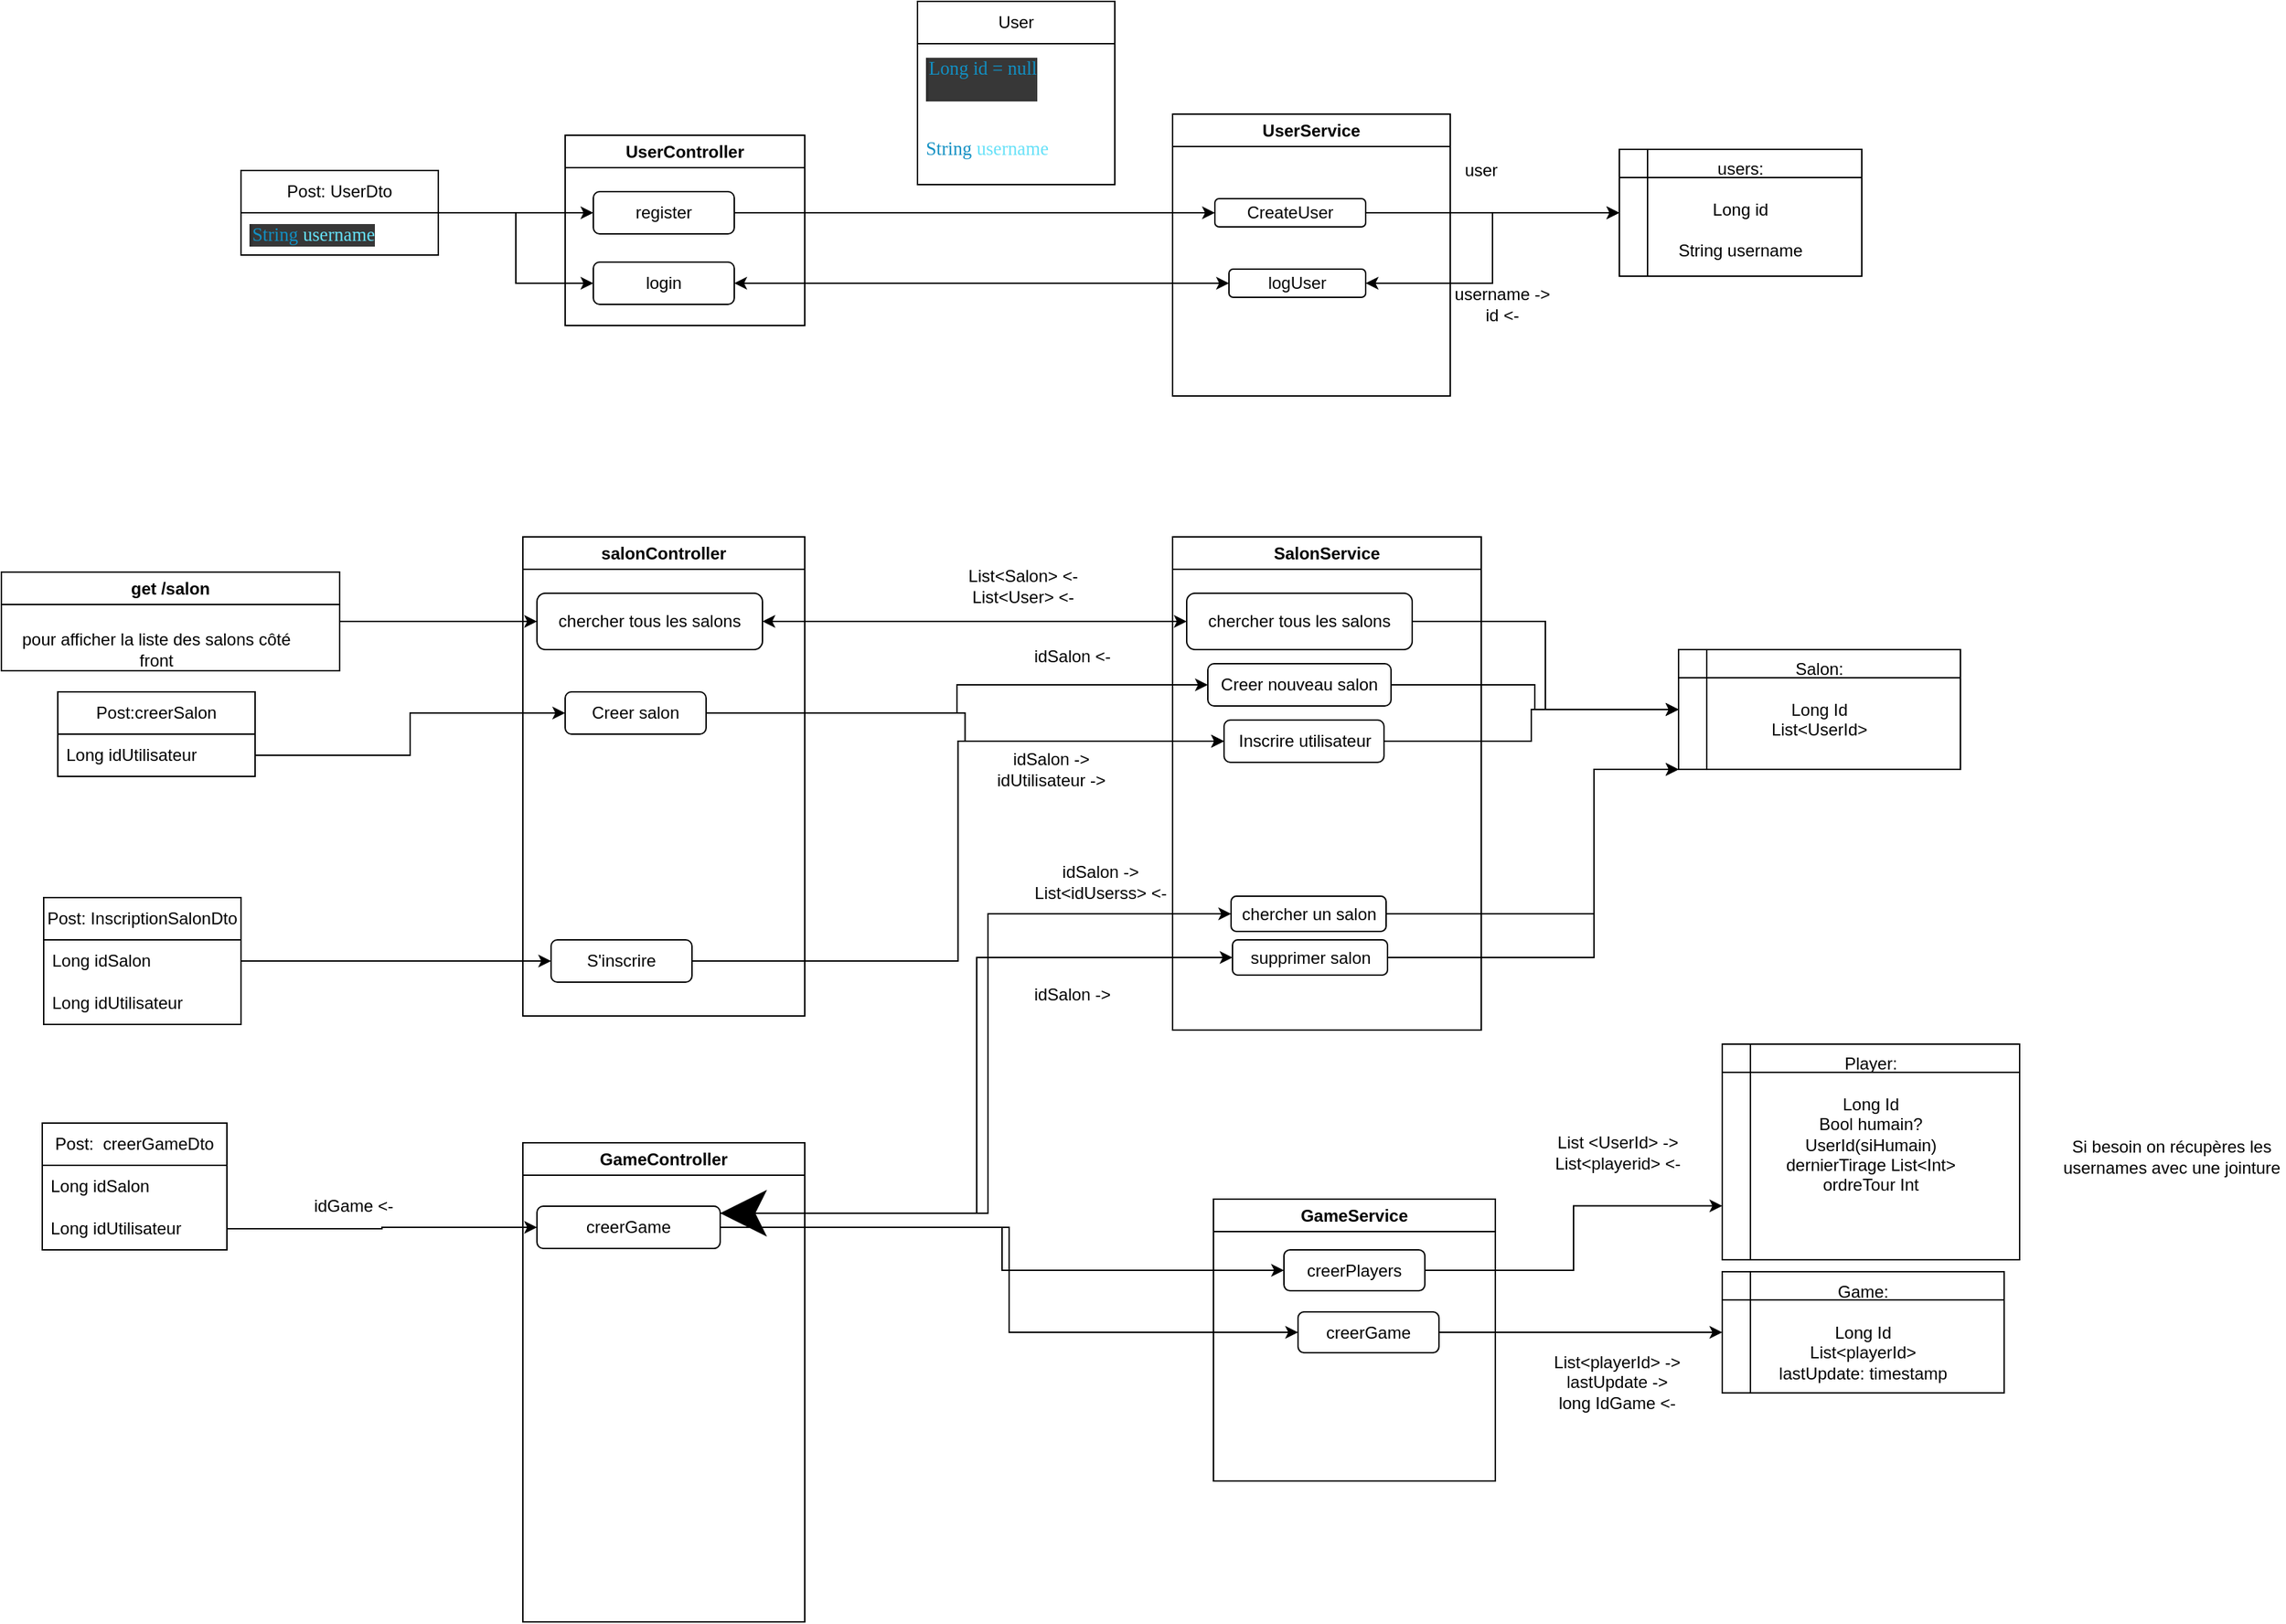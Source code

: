 <mxfile version="21.3.4" type="device">
  <diagram id="C5RBs43oDa-KdzZeNtuy" name="Page-1">
    <mxGraphModel dx="2514" dy="2068" grid="1" gridSize="10" guides="1" tooltips="1" connect="1" arrows="1" fold="1" page="1" pageScale="1" pageWidth="827" pageHeight="1169" math="0" shadow="0">
      <root>
        <mxCell id="WIyWlLk6GJQsqaUBKTNV-0" />
        <mxCell id="WIyWlLk6GJQsqaUBKTNV-1" parent="WIyWlLk6GJQsqaUBKTNV-0" />
        <mxCell id="io9zjwwCW2kKmOPxTwVO-2" value="salonController" style="swimlane;whiteSpace=wrap;html=1;" parent="WIyWlLk6GJQsqaUBKTNV-1" vertex="1">
          <mxGeometry x="40" y="340" width="200" height="340" as="geometry" />
        </mxCell>
        <mxCell id="io9zjwwCW2kKmOPxTwVO-6" value="Creer salon" style="rounded=1;whiteSpace=wrap;html=1;" parent="io9zjwwCW2kKmOPxTwVO-2" vertex="1">
          <mxGeometry x="30" y="110" width="100" height="30" as="geometry" />
        </mxCell>
        <mxCell id="io9zjwwCW2kKmOPxTwVO-7" value="S&#39;inscrire" style="rounded=1;whiteSpace=wrap;html=1;" parent="io9zjwwCW2kKmOPxTwVO-2" vertex="1">
          <mxGeometry x="20" y="286" width="100" height="30" as="geometry" />
        </mxCell>
        <mxCell id="7HJ0iA8Tx3J7Fw02GYnK-1" value="chercher tous les salons" style="rounded=1;whiteSpace=wrap;html=1;" vertex="1" parent="io9zjwwCW2kKmOPxTwVO-2">
          <mxGeometry x="10" y="40" width="160" height="40" as="geometry" />
        </mxCell>
        <mxCell id="io9zjwwCW2kKmOPxTwVO-8" value="users:&lt;br&gt;&lt;br&gt;Long id&lt;br&gt;&lt;br&gt;String username" style="shape=internalStorage;whiteSpace=wrap;html=1;backgroundOutline=1;align=center;verticalAlign=top;" parent="WIyWlLk6GJQsqaUBKTNV-1" vertex="1">
          <mxGeometry x="818" y="65" width="172" height="90" as="geometry" />
        </mxCell>
        <mxCell id="io9zjwwCW2kKmOPxTwVO-9" value="UserController" style="swimlane;whiteSpace=wrap;html=1;" parent="WIyWlLk6GJQsqaUBKTNV-1" vertex="1">
          <mxGeometry x="70" y="55" width="170" height="135" as="geometry" />
        </mxCell>
        <mxCell id="io9zjwwCW2kKmOPxTwVO-10" value="register" style="rounded=1;whiteSpace=wrap;html=1;" parent="io9zjwwCW2kKmOPxTwVO-9" vertex="1">
          <mxGeometry x="20" y="40" width="100" height="30" as="geometry" />
        </mxCell>
        <mxCell id="io9zjwwCW2kKmOPxTwVO-11" value="login" style="rounded=1;whiteSpace=wrap;html=1;" parent="io9zjwwCW2kKmOPxTwVO-9" vertex="1">
          <mxGeometry x="20" y="90" width="100" height="30" as="geometry" />
        </mxCell>
        <mxCell id="io9zjwwCW2kKmOPxTwVO-12" value="UserService" style="swimlane;whiteSpace=wrap;html=1;" parent="WIyWlLk6GJQsqaUBKTNV-1" vertex="1">
          <mxGeometry x="501" y="40" width="197" height="200" as="geometry" />
        </mxCell>
        <mxCell id="io9zjwwCW2kKmOPxTwVO-13" value="CreateUser" style="rounded=1;whiteSpace=wrap;html=1;" parent="io9zjwwCW2kKmOPxTwVO-12" vertex="1">
          <mxGeometry x="30" y="60" width="107" height="20" as="geometry" />
        </mxCell>
        <mxCell id="io9zjwwCW2kKmOPxTwVO-14" value="logUser" style="rounded=1;whiteSpace=wrap;html=1;" parent="io9zjwwCW2kKmOPxTwVO-12" vertex="1">
          <mxGeometry x="40" y="110" width="97" height="20" as="geometry" />
        </mxCell>
        <mxCell id="io9zjwwCW2kKmOPxTwVO-31" style="edgeStyle=orthogonalEdgeStyle;rounded=0;orthogonalLoop=1;jettySize=auto;html=1;entryX=0;entryY=0.5;entryDx=0;entryDy=0;" parent="WIyWlLk6GJQsqaUBKTNV-1" source="io9zjwwCW2kKmOPxTwVO-18" target="io9zjwwCW2kKmOPxTwVO-10" edge="1">
          <mxGeometry relative="1" as="geometry" />
        </mxCell>
        <mxCell id="io9zjwwCW2kKmOPxTwVO-32" style="edgeStyle=orthogonalEdgeStyle;rounded=0;orthogonalLoop=1;jettySize=auto;html=1;entryX=0;entryY=0.5;entryDx=0;entryDy=0;" parent="WIyWlLk6GJQsqaUBKTNV-1" source="io9zjwwCW2kKmOPxTwVO-18" target="io9zjwwCW2kKmOPxTwVO-11" edge="1">
          <mxGeometry relative="1" as="geometry" />
        </mxCell>
        <mxCell id="io9zjwwCW2kKmOPxTwVO-18" value="Post: UserDto" style="swimlane;fontStyle=0;childLayout=stackLayout;horizontal=1;startSize=30;horizontalStack=0;resizeParent=1;resizeParentMax=0;resizeLast=0;collapsible=1;marginBottom=0;whiteSpace=wrap;html=1;" parent="WIyWlLk6GJQsqaUBKTNV-1" vertex="1">
          <mxGeometry x="-160" y="80" width="140" height="60" as="geometry" />
        </mxCell>
        <mxCell id="io9zjwwCW2kKmOPxTwVO-19" value="&lt;div style=&quot;background-color:#2f2f2f;padding:0px 0px 0px 2px;&quot;&gt;&lt;div style=&quot;color: rgb(170, 170, 170); font-family: Consolas; font-size: 10pt;&quot;&gt;&lt;p style=&quot;background-color:#373737;margin:0;&quot;&gt;&lt;span style=&quot;color:#1290c3;&quot;&gt;String&lt;/span&gt;&lt;span style=&quot;color:#d9e8f7;&quot;&gt; &lt;/span&gt;&lt;span style=&quot;color:#66e1f8;&quot;&gt;username&lt;/span&gt;&lt;/p&gt;&lt;/div&gt;&lt;/div&gt;" style="text;strokeColor=none;fillColor=none;align=left;verticalAlign=middle;spacingLeft=4;spacingRight=4;overflow=hidden;points=[[0,0.5],[1,0.5]];portConstraint=eastwest;rotatable=0;whiteSpace=wrap;html=1;" parent="io9zjwwCW2kKmOPxTwVO-18" vertex="1">
          <mxGeometry y="30" width="140" height="30" as="geometry" />
        </mxCell>
        <mxCell id="io9zjwwCW2kKmOPxTwVO-23" value="User" style="swimlane;fontStyle=0;childLayout=stackLayout;horizontal=1;startSize=30;horizontalStack=0;resizeParent=1;resizeParentMax=0;resizeLast=0;collapsible=1;marginBottom=0;whiteSpace=wrap;html=1;" parent="WIyWlLk6GJQsqaUBKTNV-1" vertex="1">
          <mxGeometry x="320" y="-40" width="140" height="130" as="geometry">
            <mxRectangle x="320" y="-40" width="70" height="30" as="alternateBounds" />
          </mxGeometry>
        </mxCell>
        <mxCell id="io9zjwwCW2kKmOPxTwVO-24" value="&lt;div style=&quot;background-color:#2f2f2f;padding:0px 0px 0px 2px;&quot;&gt;&lt;div style=&quot;color: rgb(170, 170, 170); font-family: Consolas; font-size: 10pt;&quot;&gt;&lt;p style=&quot;background-color:#373737;margin:0;&quot;&gt;&lt;span style=&quot;color:#1290c3;&quot;&gt;Long id = null&lt;/span&gt;&lt;/p&gt;&lt;p style=&quot;background-color:#373737;margin:0;&quot;&gt;&lt;br&gt;&lt;/p&gt;&lt;/div&gt;&lt;/div&gt;" style="text;strokeColor=none;fillColor=none;align=left;verticalAlign=middle;spacingLeft=4;spacingRight=4;overflow=hidden;points=[[0,0.5],[1,0.5]];portConstraint=eastwest;rotatable=0;whiteSpace=wrap;html=1;" parent="io9zjwwCW2kKmOPxTwVO-23" vertex="1">
          <mxGeometry y="30" width="140" height="50" as="geometry" />
        </mxCell>
        <mxCell id="io9zjwwCW2kKmOPxTwVO-25" value="&#xa;&lt;span style=&quot;border-color: rgb(0, 0, 0); font-family: Consolas; font-size: 13.333px; font-style: normal; font-variant-ligatures: normal; font-variant-caps: normal; font-weight: 400; letter-spacing: normal; orphans: 2; text-align: left; text-indent: 0px; text-transform: none; widows: 2; word-spacing: 0px; -webkit-text-stroke-width: 0px; text-decoration-thickness: initial; text-decoration-style: initial; text-decoration-color: initial; color: rgb(18, 144, 195);&quot;&gt;String&lt;/span&gt;&lt;span style=&quot;border-color: rgb(0, 0, 0); font-family: Consolas; font-size: 13.333px; font-style: normal; font-variant-ligatures: normal; font-variant-caps: normal; font-weight: 400; letter-spacing: normal; orphans: 2; text-align: left; text-indent: 0px; text-transform: none; widows: 2; word-spacing: 0px; -webkit-text-stroke-width: 0px; text-decoration-thickness: initial; text-decoration-style: initial; text-decoration-color: initial; color: rgb(217, 232, 247);&quot;&gt;&lt;span&gt;&amp;nbsp;&lt;/span&gt;&lt;/span&gt;&lt;span style=&quot;border-color: rgb(0, 0, 0); font-family: Consolas; font-size: 13.333px; font-style: normal; font-variant-ligatures: normal; font-variant-caps: normal; font-weight: 400; letter-spacing: normal; orphans: 2; text-align: left; text-indent: 0px; text-transform: none; widows: 2; word-spacing: 0px; -webkit-text-stroke-width: 0px; text-decoration-thickness: initial; text-decoration-style: initial; text-decoration-color: initial; color: rgb(102, 225, 248);&quot;&gt;username&lt;/span&gt;&#xa;&#xa;" style="text;strokeColor=none;fillColor=none;align=left;verticalAlign=middle;spacingLeft=4;spacingRight=4;overflow=hidden;points=[[0,0.5],[1,0.5]];portConstraint=eastwest;rotatable=0;whiteSpace=wrap;html=1;" parent="io9zjwwCW2kKmOPxTwVO-23" vertex="1">
          <mxGeometry y="80" width="140" height="50" as="geometry" />
        </mxCell>
        <mxCell id="io9zjwwCW2kKmOPxTwVO-27" style="edgeStyle=orthogonalEdgeStyle;rounded=0;orthogonalLoop=1;jettySize=auto;html=1;entryX=0;entryY=0.5;entryDx=0;entryDy=0;" parent="WIyWlLk6GJQsqaUBKTNV-1" source="io9zjwwCW2kKmOPxTwVO-13" target="io9zjwwCW2kKmOPxTwVO-8" edge="1">
          <mxGeometry relative="1" as="geometry" />
        </mxCell>
        <mxCell id="io9zjwwCW2kKmOPxTwVO-28" style="edgeStyle=orthogonalEdgeStyle;rounded=0;orthogonalLoop=1;jettySize=auto;html=1;entryX=0;entryY=0.5;entryDx=0;entryDy=0;" parent="WIyWlLk6GJQsqaUBKTNV-1" source="io9zjwwCW2kKmOPxTwVO-10" target="io9zjwwCW2kKmOPxTwVO-13" edge="1">
          <mxGeometry relative="1" as="geometry">
            <Array as="points">
              <mxPoint x="430" y="110" />
              <mxPoint x="430" y="110" />
            </Array>
          </mxGeometry>
        </mxCell>
        <mxCell id="io9zjwwCW2kKmOPxTwVO-33" style="edgeStyle=orthogonalEdgeStyle;rounded=0;orthogonalLoop=1;jettySize=auto;html=1;entryX=0;entryY=0.5;entryDx=0;entryDy=0;startArrow=classic;startFill=1;" parent="WIyWlLk6GJQsqaUBKTNV-1" source="io9zjwwCW2kKmOPxTwVO-11" target="io9zjwwCW2kKmOPxTwVO-14" edge="1">
          <mxGeometry relative="1" as="geometry" />
        </mxCell>
        <mxCell id="io9zjwwCW2kKmOPxTwVO-34" style="edgeStyle=orthogonalEdgeStyle;rounded=0;orthogonalLoop=1;jettySize=auto;html=1;entryX=0;entryY=0.5;entryDx=0;entryDy=0;endArrow=classic;endFill=1;startArrow=classic;startFill=1;" parent="WIyWlLk6GJQsqaUBKTNV-1" source="io9zjwwCW2kKmOPxTwVO-14" target="io9zjwwCW2kKmOPxTwVO-8" edge="1">
          <mxGeometry relative="1" as="geometry" />
        </mxCell>
        <mxCell id="io9zjwwCW2kKmOPxTwVO-35" value="username -&amp;gt;&lt;br&gt;id &amp;lt;-" style="text;html=1;strokeColor=none;fillColor=none;align=center;verticalAlign=middle;whiteSpace=wrap;rounded=0;" parent="WIyWlLk6GJQsqaUBKTNV-1" vertex="1">
          <mxGeometry x="690" y="160" width="90" height="30" as="geometry" />
        </mxCell>
        <mxCell id="io9zjwwCW2kKmOPxTwVO-36" value="user" style="text;html=1;strokeColor=none;fillColor=none;align=center;verticalAlign=middle;whiteSpace=wrap;rounded=0;" parent="WIyWlLk6GJQsqaUBKTNV-1" vertex="1">
          <mxGeometry x="690" y="65" width="60" height="30" as="geometry" />
        </mxCell>
        <mxCell id="7HJ0iA8Tx3J7Fw02GYnK-7" style="edgeStyle=orthogonalEdgeStyle;rounded=0;orthogonalLoop=1;jettySize=auto;html=1;entryX=0;entryY=0.5;entryDx=0;entryDy=0;" edge="1" parent="WIyWlLk6GJQsqaUBKTNV-1" source="7HJ0iA8Tx3J7Fw02GYnK-5" target="7HJ0iA8Tx3J7Fw02GYnK-1">
          <mxGeometry relative="1" as="geometry" />
        </mxCell>
        <mxCell id="7HJ0iA8Tx3J7Fw02GYnK-5" value="get /salon" style="swimlane;whiteSpace=wrap;html=1;" vertex="1" parent="WIyWlLk6GJQsqaUBKTNV-1">
          <mxGeometry x="-330" y="365" width="240" height="70" as="geometry">
            <mxRectangle x="-350" y="360" width="100" height="30" as="alternateBounds" />
          </mxGeometry>
        </mxCell>
        <mxCell id="7HJ0iA8Tx3J7Fw02GYnK-6" value="pour afficher la liste des salons côté front" style="text;html=1;strokeColor=none;fillColor=none;align=center;verticalAlign=middle;whiteSpace=wrap;rounded=0;" vertex="1" parent="7HJ0iA8Tx3J7Fw02GYnK-5">
          <mxGeometry x="10" y="40" width="200" height="30" as="geometry" />
        </mxCell>
        <mxCell id="7HJ0iA8Tx3J7Fw02GYnK-8" value="SalonService" style="swimlane;whiteSpace=wrap;html=1;" vertex="1" parent="WIyWlLk6GJQsqaUBKTNV-1">
          <mxGeometry x="501" y="340" width="219" height="350" as="geometry" />
        </mxCell>
        <mxCell id="7HJ0iA8Tx3J7Fw02GYnK-10" value="chercher tous les salons" style="rounded=1;whiteSpace=wrap;html=1;" vertex="1" parent="7HJ0iA8Tx3J7Fw02GYnK-8">
          <mxGeometry x="10" y="40" width="160" height="40" as="geometry" />
        </mxCell>
        <mxCell id="7HJ0iA8Tx3J7Fw02GYnK-0" value="chercher un salon" style="rounded=1;whiteSpace=wrap;html=1;" vertex="1" parent="7HJ0iA8Tx3J7Fw02GYnK-8">
          <mxGeometry x="41.5" y="255" width="110" height="25" as="geometry" />
        </mxCell>
        <mxCell id="7HJ0iA8Tx3J7Fw02GYnK-22" value="Creer nouveau salon" style="rounded=1;whiteSpace=wrap;html=1;" vertex="1" parent="7HJ0iA8Tx3J7Fw02GYnK-8">
          <mxGeometry x="25" y="90" width="130" height="30" as="geometry" />
        </mxCell>
        <mxCell id="7HJ0iA8Tx3J7Fw02GYnK-23" value="Inscrire utilisateur" style="rounded=1;whiteSpace=wrap;html=1;" vertex="1" parent="7HJ0iA8Tx3J7Fw02GYnK-8">
          <mxGeometry x="36.5" y="130" width="113.5" height="30" as="geometry" />
        </mxCell>
        <mxCell id="7HJ0iA8Tx3J7Fw02GYnK-11" style="edgeStyle=orthogonalEdgeStyle;rounded=0;orthogonalLoop=1;jettySize=auto;html=1;entryX=0;entryY=0.5;entryDx=0;entryDy=0;startArrow=classic;startFill=1;" edge="1" parent="WIyWlLk6GJQsqaUBKTNV-1" source="7HJ0iA8Tx3J7Fw02GYnK-1" target="7HJ0iA8Tx3J7Fw02GYnK-10">
          <mxGeometry relative="1" as="geometry" />
        </mxCell>
        <mxCell id="7HJ0iA8Tx3J7Fw02GYnK-12" value="Salon:&lt;br&gt;&lt;br&gt;Long Id&lt;br&gt;List&amp;lt;UserId&amp;gt;" style="shape=internalStorage;whiteSpace=wrap;html=1;backgroundOutline=1;verticalAlign=top;" vertex="1" parent="WIyWlLk6GJQsqaUBKTNV-1">
          <mxGeometry x="860" y="420" width="200" height="85" as="geometry" />
        </mxCell>
        <mxCell id="7HJ0iA8Tx3J7Fw02GYnK-13" style="edgeStyle=orthogonalEdgeStyle;rounded=0;orthogonalLoop=1;jettySize=auto;html=1;entryX=0;entryY=0.5;entryDx=0;entryDy=0;" edge="1" parent="WIyWlLk6GJQsqaUBKTNV-1" source="7HJ0iA8Tx3J7Fw02GYnK-10" target="7HJ0iA8Tx3J7Fw02GYnK-12">
          <mxGeometry relative="1" as="geometry" />
        </mxCell>
        <mxCell id="7HJ0iA8Tx3J7Fw02GYnK-14" value="List&amp;lt;Salon&amp;gt; &amp;lt;-&lt;br&gt;List&amp;lt;User&amp;gt; &amp;lt;-" style="text;html=1;strokeColor=none;fillColor=none;align=center;verticalAlign=middle;whiteSpace=wrap;rounded=0;" vertex="1" parent="WIyWlLk6GJQsqaUBKTNV-1">
          <mxGeometry x="340" y="360" width="110" height="30" as="geometry" />
        </mxCell>
        <mxCell id="7HJ0iA8Tx3J7Fw02GYnK-17" value="Post: InscriptionSalonDto" style="swimlane;fontStyle=0;childLayout=stackLayout;horizontal=1;startSize=30;horizontalStack=0;resizeParent=1;resizeParentMax=0;resizeLast=0;collapsible=1;marginBottom=0;whiteSpace=wrap;html=1;" vertex="1" parent="WIyWlLk6GJQsqaUBKTNV-1">
          <mxGeometry x="-300" y="596" width="140" height="90" as="geometry" />
        </mxCell>
        <mxCell id="7HJ0iA8Tx3J7Fw02GYnK-18" value="Long idSalon" style="text;strokeColor=none;fillColor=none;align=left;verticalAlign=middle;spacingLeft=4;spacingRight=4;overflow=hidden;points=[[0,0.5],[1,0.5]];portConstraint=eastwest;rotatable=0;whiteSpace=wrap;html=1;" vertex="1" parent="7HJ0iA8Tx3J7Fw02GYnK-17">
          <mxGeometry y="30" width="140" height="30" as="geometry" />
        </mxCell>
        <mxCell id="7HJ0iA8Tx3J7Fw02GYnK-19" value="Long idUtilisateur" style="text;strokeColor=none;fillColor=none;align=left;verticalAlign=middle;spacingLeft=4;spacingRight=4;overflow=hidden;points=[[0,0.5],[1,0.5]];portConstraint=eastwest;rotatable=0;whiteSpace=wrap;html=1;" vertex="1" parent="7HJ0iA8Tx3J7Fw02GYnK-17">
          <mxGeometry y="60" width="140" height="30" as="geometry" />
        </mxCell>
        <mxCell id="7HJ0iA8Tx3J7Fw02GYnK-21" style="edgeStyle=orthogonalEdgeStyle;rounded=0;orthogonalLoop=1;jettySize=auto;html=1;entryX=0;entryY=0.5;entryDx=0;entryDy=0;" edge="1" parent="WIyWlLk6GJQsqaUBKTNV-1" source="7HJ0iA8Tx3J7Fw02GYnK-18" target="io9zjwwCW2kKmOPxTwVO-7">
          <mxGeometry relative="1" as="geometry" />
        </mxCell>
        <mxCell id="7HJ0iA8Tx3J7Fw02GYnK-24" style="edgeStyle=orthogonalEdgeStyle;rounded=0;orthogonalLoop=1;jettySize=auto;html=1;exitX=1;exitY=0.5;exitDx=0;exitDy=0;entryX=0;entryY=0.5;entryDx=0;entryDy=0;" edge="1" parent="WIyWlLk6GJQsqaUBKTNV-1" source="io9zjwwCW2kKmOPxTwVO-6" target="7HJ0iA8Tx3J7Fw02GYnK-22">
          <mxGeometry relative="1" as="geometry" />
        </mxCell>
        <mxCell id="7HJ0iA8Tx3J7Fw02GYnK-25" value="Post:creerSalon" style="swimlane;fontStyle=0;childLayout=stackLayout;horizontal=1;startSize=30;horizontalStack=0;resizeParent=1;resizeParentMax=0;resizeLast=0;collapsible=1;marginBottom=0;whiteSpace=wrap;html=1;" vertex="1" parent="WIyWlLk6GJQsqaUBKTNV-1">
          <mxGeometry x="-290" y="450" width="140" height="60" as="geometry" />
        </mxCell>
        <mxCell id="7HJ0iA8Tx3J7Fw02GYnK-26" value="Long idUtilisateur" style="text;align=left;verticalAlign=middle;spacingLeft=4;spacingRight=4;overflow=hidden;points=[[0,0.5],[1,0.5]];portConstraint=eastwest;rotatable=0;whiteSpace=wrap;html=1;enumerate=0;" vertex="1" parent="7HJ0iA8Tx3J7Fw02GYnK-25">
          <mxGeometry y="30" width="140" height="30" as="geometry" />
        </mxCell>
        <mxCell id="7HJ0iA8Tx3J7Fw02GYnK-29" style="edgeStyle=orthogonalEdgeStyle;rounded=0;orthogonalLoop=1;jettySize=auto;html=1;entryX=0;entryY=0.5;entryDx=0;entryDy=0;fontFamily=Helvetica;fontSize=12;fontColor=default;startSize=30;" edge="1" parent="WIyWlLk6GJQsqaUBKTNV-1" source="7HJ0iA8Tx3J7Fw02GYnK-26" target="io9zjwwCW2kKmOPxTwVO-6">
          <mxGeometry relative="1" as="geometry" />
        </mxCell>
        <mxCell id="7HJ0iA8Tx3J7Fw02GYnK-30" style="edgeStyle=orthogonalEdgeStyle;rounded=0;orthogonalLoop=1;jettySize=auto;html=1;entryX=0;entryY=0.5;entryDx=0;entryDy=0;fontFamily=Helvetica;fontSize=12;fontColor=default;startSize=30;" edge="1" parent="WIyWlLk6GJQsqaUBKTNV-1" source="io9zjwwCW2kKmOPxTwVO-6" target="7HJ0iA8Tx3J7Fw02GYnK-23">
          <mxGeometry relative="1" as="geometry" />
        </mxCell>
        <mxCell id="7HJ0iA8Tx3J7Fw02GYnK-31" value="idSalon &amp;lt;-" style="text;html=1;strokeColor=none;fillColor=none;align=center;verticalAlign=middle;whiteSpace=wrap;rounded=0;fontSize=12;fontFamily=Helvetica;fontColor=default;" vertex="1" parent="WIyWlLk6GJQsqaUBKTNV-1">
          <mxGeometry x="400" y="410" width="60" height="30" as="geometry" />
        </mxCell>
        <mxCell id="7HJ0iA8Tx3J7Fw02GYnK-33" value="idSalon -&amp;gt;&lt;br&gt;idUtilisateur -&amp;gt;" style="text;html=1;strokeColor=none;fillColor=none;align=center;verticalAlign=middle;whiteSpace=wrap;rounded=0;fontSize=12;fontFamily=Helvetica;fontColor=default;" vertex="1" parent="WIyWlLk6GJQsqaUBKTNV-1">
          <mxGeometry x="370" y="490" width="90" height="30" as="geometry" />
        </mxCell>
        <mxCell id="7HJ0iA8Tx3J7Fw02GYnK-35" style="edgeStyle=orthogonalEdgeStyle;rounded=0;orthogonalLoop=1;jettySize=auto;html=1;entryX=0;entryY=0.5;entryDx=0;entryDy=0;fontFamily=Helvetica;fontSize=12;fontColor=default;startSize=30;" edge="1" parent="WIyWlLk6GJQsqaUBKTNV-1" source="7HJ0iA8Tx3J7Fw02GYnK-22" target="7HJ0iA8Tx3J7Fw02GYnK-12">
          <mxGeometry relative="1" as="geometry" />
        </mxCell>
        <mxCell id="7HJ0iA8Tx3J7Fw02GYnK-36" style="edgeStyle=orthogonalEdgeStyle;rounded=0;orthogonalLoop=1;jettySize=auto;html=1;entryX=0;entryY=0.5;entryDx=0;entryDy=0;fontFamily=Helvetica;fontSize=12;fontColor=default;startSize=30;" edge="1" parent="WIyWlLk6GJQsqaUBKTNV-1" source="7HJ0iA8Tx3J7Fw02GYnK-23" target="7HJ0iA8Tx3J7Fw02GYnK-12">
          <mxGeometry relative="1" as="geometry" />
        </mxCell>
        <mxCell id="7HJ0iA8Tx3J7Fw02GYnK-37" style="edgeStyle=orthogonalEdgeStyle;rounded=0;orthogonalLoop=1;jettySize=auto;html=1;entryX=0;entryY=0.5;entryDx=0;entryDy=0;fontFamily=Helvetica;fontSize=12;fontColor=default;startSize=30;" edge="1" parent="WIyWlLk6GJQsqaUBKTNV-1" source="io9zjwwCW2kKmOPxTwVO-7" target="7HJ0iA8Tx3J7Fw02GYnK-23">
          <mxGeometry relative="1" as="geometry" />
        </mxCell>
        <mxCell id="7HJ0iA8Tx3J7Fw02GYnK-60" style="edgeStyle=orthogonalEdgeStyle;rounded=0;orthogonalLoop=1;jettySize=auto;html=1;entryX=0;entryY=1;entryDx=0;entryDy=0;fontFamily=Helvetica;fontSize=12;fontColor=default;startSize=30;" edge="1" parent="WIyWlLk6GJQsqaUBKTNV-1" source="7HJ0iA8Tx3J7Fw02GYnK-38" target="7HJ0iA8Tx3J7Fw02GYnK-12">
          <mxGeometry relative="1" as="geometry">
            <Array as="points">
              <mxPoint x="800" y="638" />
              <mxPoint x="800" y="505" />
            </Array>
          </mxGeometry>
        </mxCell>
        <mxCell id="7HJ0iA8Tx3J7Fw02GYnK-38" value="supprimer salon" style="rounded=1;whiteSpace=wrap;html=1;" vertex="1" parent="WIyWlLk6GJQsqaUBKTNV-1">
          <mxGeometry x="543.5" y="626" width="110" height="25" as="geometry" />
        </mxCell>
        <mxCell id="7HJ0iA8Tx3J7Fw02GYnK-45" value="GameController" style="swimlane;whiteSpace=wrap;html=1;" vertex="1" parent="WIyWlLk6GJQsqaUBKTNV-1">
          <mxGeometry x="40" y="770" width="200" height="340" as="geometry" />
        </mxCell>
        <mxCell id="7HJ0iA8Tx3J7Fw02GYnK-48" value="creerGame" style="rounded=1;whiteSpace=wrap;html=1;" vertex="1" parent="7HJ0iA8Tx3J7Fw02GYnK-45">
          <mxGeometry x="10" y="45" width="130" height="30" as="geometry" />
        </mxCell>
        <mxCell id="7HJ0iA8Tx3J7Fw02GYnK-49" value="Post:&amp;nbsp; creerGameDto" style="swimlane;fontStyle=0;childLayout=stackLayout;horizontal=1;startSize=30;horizontalStack=0;resizeParent=1;resizeParentMax=0;resizeLast=0;collapsible=1;marginBottom=0;whiteSpace=wrap;html=1;" vertex="1" parent="WIyWlLk6GJQsqaUBKTNV-1">
          <mxGeometry x="-301" y="756" width="131" height="90" as="geometry" />
        </mxCell>
        <mxCell id="7HJ0iA8Tx3J7Fw02GYnK-50" value="Long idSalon" style="text;strokeColor=none;fillColor=none;align=left;verticalAlign=middle;spacingLeft=4;spacingRight=4;overflow=hidden;points=[[0,0.5],[1,0.5]];portConstraint=eastwest;rotatable=0;whiteSpace=wrap;html=1;" vertex="1" parent="7HJ0iA8Tx3J7Fw02GYnK-49">
          <mxGeometry y="30" width="131" height="30" as="geometry" />
        </mxCell>
        <mxCell id="7HJ0iA8Tx3J7Fw02GYnK-51" value="Long idUtilisateur" style="text;strokeColor=none;fillColor=none;align=left;verticalAlign=middle;spacingLeft=4;spacingRight=4;overflow=hidden;points=[[0,0.5],[1,0.5]];portConstraint=eastwest;rotatable=0;whiteSpace=wrap;html=1;" vertex="1" parent="7HJ0iA8Tx3J7Fw02GYnK-49">
          <mxGeometry y="60" width="131" height="30" as="geometry" />
        </mxCell>
        <mxCell id="7HJ0iA8Tx3J7Fw02GYnK-53" style="edgeStyle=orthogonalEdgeStyle;rounded=0;orthogonalLoop=1;jettySize=auto;html=1;entryX=0;entryY=0.5;entryDx=0;entryDy=0;fontFamily=Helvetica;fontSize=12;fontColor=default;startSize=30;" edge="1" parent="WIyWlLk6GJQsqaUBKTNV-1" source="7HJ0iA8Tx3J7Fw02GYnK-51" target="7HJ0iA8Tx3J7Fw02GYnK-48">
          <mxGeometry relative="1" as="geometry" />
        </mxCell>
        <mxCell id="7HJ0iA8Tx3J7Fw02GYnK-54" style="edgeStyle=orthogonalEdgeStyle;rounded=0;orthogonalLoop=1;jettySize=auto;html=1;entryX=0;entryY=0.5;entryDx=0;entryDy=0;fontFamily=Helvetica;fontSize=12;fontColor=default;startSize=30;" edge="1" parent="WIyWlLk6GJQsqaUBKTNV-1" source="7HJ0iA8Tx3J7Fw02GYnK-48" target="7HJ0iA8Tx3J7Fw02GYnK-38">
          <mxGeometry relative="1" as="geometry">
            <Array as="points">
              <mxPoint x="362" y="820" />
              <mxPoint x="362" y="638" />
            </Array>
          </mxGeometry>
        </mxCell>
        <mxCell id="7HJ0iA8Tx3J7Fw02GYnK-56" style="edgeStyle=orthogonalEdgeStyle;rounded=0;orthogonalLoop=1;jettySize=auto;html=1;entryX=0;entryY=0.5;entryDx=0;entryDy=0;fontFamily=Helvetica;fontSize=12;fontColor=default;startSize=30;startArrow=classic;startFill=1;" edge="1" parent="WIyWlLk6GJQsqaUBKTNV-1" source="7HJ0iA8Tx3J7Fw02GYnK-48" target="7HJ0iA8Tx3J7Fw02GYnK-0">
          <mxGeometry relative="1" as="geometry">
            <Array as="points">
              <mxPoint x="370" y="820" />
              <mxPoint x="370" y="608" />
            </Array>
          </mxGeometry>
        </mxCell>
        <mxCell id="7HJ0iA8Tx3J7Fw02GYnK-57" value="idSalon -&amp;gt;&lt;br&gt;List&amp;lt;idUserss&amp;gt; &amp;lt;-" style="text;html=1;strokeColor=none;fillColor=none;align=center;verticalAlign=middle;whiteSpace=wrap;rounded=0;fontSize=12;fontFamily=Helvetica;fontColor=default;" vertex="1" parent="WIyWlLk6GJQsqaUBKTNV-1">
          <mxGeometry x="390" y="563" width="120" height="44" as="geometry" />
        </mxCell>
        <mxCell id="7HJ0iA8Tx3J7Fw02GYnK-58" style="edgeStyle=orthogonalEdgeStyle;rounded=0;orthogonalLoop=1;jettySize=auto;html=1;entryX=0;entryY=1;entryDx=0;entryDy=0;fontFamily=Helvetica;fontSize=12;fontColor=default;startSize=30;" edge="1" parent="WIyWlLk6GJQsqaUBKTNV-1" source="7HJ0iA8Tx3J7Fw02GYnK-0" target="7HJ0iA8Tx3J7Fw02GYnK-12">
          <mxGeometry relative="1" as="geometry">
            <Array as="points">
              <mxPoint x="800" y="608" />
              <mxPoint x="800" y="505" />
            </Array>
          </mxGeometry>
        </mxCell>
        <mxCell id="7HJ0iA8Tx3J7Fw02GYnK-59" value="idSalon -&amp;gt;" style="text;html=1;strokeColor=none;fillColor=none;align=center;verticalAlign=middle;whiteSpace=wrap;rounded=0;fontSize=12;fontFamily=Helvetica;fontColor=default;" vertex="1" parent="WIyWlLk6GJQsqaUBKTNV-1">
          <mxGeometry x="400" y="650" width="60" height="30" as="geometry" />
        </mxCell>
        <mxCell id="7HJ0iA8Tx3J7Fw02GYnK-61" value="Game:&lt;br&gt;&lt;br&gt;Long Id&lt;br&gt;List&amp;lt;playerId&amp;gt;&lt;br&gt;lastUpdate: timestamp" style="shape=internalStorage;whiteSpace=wrap;html=1;backgroundOutline=1;verticalAlign=top;" vertex="1" parent="WIyWlLk6GJQsqaUBKTNV-1">
          <mxGeometry x="891" y="861.5" width="200" height="86" as="geometry" />
        </mxCell>
        <mxCell id="7HJ0iA8Tx3J7Fw02GYnK-62" value="Player:&lt;br&gt;&lt;br&gt;Long Id&lt;br&gt;Bool humain?&lt;br&gt;UserId(siHumain)&lt;br&gt;dernierTirage List&amp;lt;Int&amp;gt;&lt;br&gt;ordreTour Int&lt;br&gt;&lt;br&gt;" style="shape=internalStorage;whiteSpace=wrap;html=1;backgroundOutline=1;verticalAlign=top;" vertex="1" parent="WIyWlLk6GJQsqaUBKTNV-1">
          <mxGeometry x="891" y="700" width="211" height="153" as="geometry" />
        </mxCell>
        <mxCell id="7HJ0iA8Tx3J7Fw02GYnK-64" value="Si besoin on récupères les usernames avec une jointure" style="text;html=1;strokeColor=none;fillColor=none;align=center;verticalAlign=middle;whiteSpace=wrap;rounded=0;fontSize=12;fontFamily=Helvetica;fontColor=default;" vertex="1" parent="WIyWlLk6GJQsqaUBKTNV-1">
          <mxGeometry x="1130" y="760" width="160" height="40" as="geometry" />
        </mxCell>
        <mxCell id="7HJ0iA8Tx3J7Fw02GYnK-65" style="edgeStyle=orthogonalEdgeStyle;rounded=0;orthogonalLoop=1;jettySize=auto;html=1;entryX=0;entryY=0.5;entryDx=0;entryDy=0;fontFamily=Helvetica;fontSize=12;fontColor=default;startSize=30;" edge="1" parent="WIyWlLk6GJQsqaUBKTNV-1" source="7HJ0iA8Tx3J7Fw02GYnK-71" target="7HJ0iA8Tx3J7Fw02GYnK-61">
          <mxGeometry relative="1" as="geometry" />
        </mxCell>
        <mxCell id="7HJ0iA8Tx3J7Fw02GYnK-66" value="List&amp;lt;playerId&amp;gt; -&amp;gt;&lt;br&gt;lastUpdate -&amp;gt;&lt;br&gt;long IdGame &amp;lt;-" style="text;html=1;strokeColor=none;fillColor=none;align=center;verticalAlign=middle;whiteSpace=wrap;rounded=0;fontSize=12;fontFamily=Helvetica;fontColor=default;" vertex="1" parent="WIyWlLk6GJQsqaUBKTNV-1">
          <mxGeometry x="742" y="923" width="149" height="34" as="geometry" />
        </mxCell>
        <mxCell id="7HJ0iA8Tx3J7Fw02GYnK-68" value="idGame &amp;lt;-" style="text;html=1;strokeColor=none;fillColor=none;align=center;verticalAlign=middle;whiteSpace=wrap;rounded=0;fontSize=12;fontFamily=Helvetica;fontColor=default;" vertex="1" parent="WIyWlLk6GJQsqaUBKTNV-1">
          <mxGeometry x="-110" y="800" width="60" height="30" as="geometry" />
        </mxCell>
        <mxCell id="7HJ0iA8Tx3J7Fw02GYnK-69" value="GameService" style="swimlane;whiteSpace=wrap;html=1;fontFamily=Helvetica;fontSize=12;fontColor=default;fillColor=none;gradientColor=none;" vertex="1" parent="WIyWlLk6GJQsqaUBKTNV-1">
          <mxGeometry x="530" y="810" width="200" height="200" as="geometry" />
        </mxCell>
        <mxCell id="7HJ0iA8Tx3J7Fw02GYnK-70" value="creerPlayers" style="rounded=1;whiteSpace=wrap;html=1;fontFamily=Helvetica;fontSize=12;fontColor=default;fillColor=none;gradientColor=none;" vertex="1" parent="7HJ0iA8Tx3J7Fw02GYnK-69">
          <mxGeometry x="50" y="36" width="100" height="29" as="geometry" />
        </mxCell>
        <mxCell id="7HJ0iA8Tx3J7Fw02GYnK-71" value="creerGame" style="rounded=1;whiteSpace=wrap;html=1;fontFamily=Helvetica;fontSize=12;fontColor=default;fillColor=none;gradientColor=none;" vertex="1" parent="7HJ0iA8Tx3J7Fw02GYnK-69">
          <mxGeometry x="60" y="80" width="100" height="29" as="geometry" />
        </mxCell>
        <mxCell id="7HJ0iA8Tx3J7Fw02GYnK-72" value="" style="edgeStyle=orthogonalEdgeStyle;rounded=0;orthogonalLoop=1;jettySize=auto;html=1;entryX=0;entryY=0.5;entryDx=0;entryDy=0;fontFamily=Helvetica;fontSize=12;fontColor=default;startSize=30;" edge="1" parent="WIyWlLk6GJQsqaUBKTNV-1" source="7HJ0iA8Tx3J7Fw02GYnK-48" target="7HJ0iA8Tx3J7Fw02GYnK-71">
          <mxGeometry relative="1" as="geometry">
            <mxPoint x="180" y="830" as="sourcePoint" />
            <mxPoint x="870" y="774" as="targetPoint" />
          </mxGeometry>
        </mxCell>
        <mxCell id="7HJ0iA8Tx3J7Fw02GYnK-73" style="edgeStyle=orthogonalEdgeStyle;rounded=0;orthogonalLoop=1;jettySize=auto;html=1;entryX=0;entryY=0.5;entryDx=0;entryDy=0;fontFamily=Helvetica;fontSize=12;fontColor=default;startSize=30;" edge="1" parent="WIyWlLk6GJQsqaUBKTNV-1" source="7HJ0iA8Tx3J7Fw02GYnK-48" target="7HJ0iA8Tx3J7Fw02GYnK-70">
          <mxGeometry relative="1" as="geometry" />
        </mxCell>
        <mxCell id="7HJ0iA8Tx3J7Fw02GYnK-74" style="edgeStyle=orthogonalEdgeStyle;rounded=0;orthogonalLoop=1;jettySize=auto;html=1;entryX=0;entryY=0.75;entryDx=0;entryDy=0;fontFamily=Helvetica;fontSize=12;fontColor=default;startSize=30;" edge="1" parent="WIyWlLk6GJQsqaUBKTNV-1" source="7HJ0iA8Tx3J7Fw02GYnK-70" target="7HJ0iA8Tx3J7Fw02GYnK-62">
          <mxGeometry relative="1" as="geometry" />
        </mxCell>
        <mxCell id="7HJ0iA8Tx3J7Fw02GYnK-75" value="List &amp;lt;UserId&amp;gt; -&amp;gt;&lt;br&gt;List&amp;lt;playerid&amp;gt; &amp;lt;-" style="text;html=1;strokeColor=none;fillColor=none;align=center;verticalAlign=middle;whiteSpace=wrap;rounded=0;fontSize=12;fontFamily=Helvetica;fontColor=default;" vertex="1" parent="WIyWlLk6GJQsqaUBKTNV-1">
          <mxGeometry x="756.5" y="761.5" width="120" height="30" as="geometry" />
        </mxCell>
      </root>
    </mxGraphModel>
  </diagram>
</mxfile>
